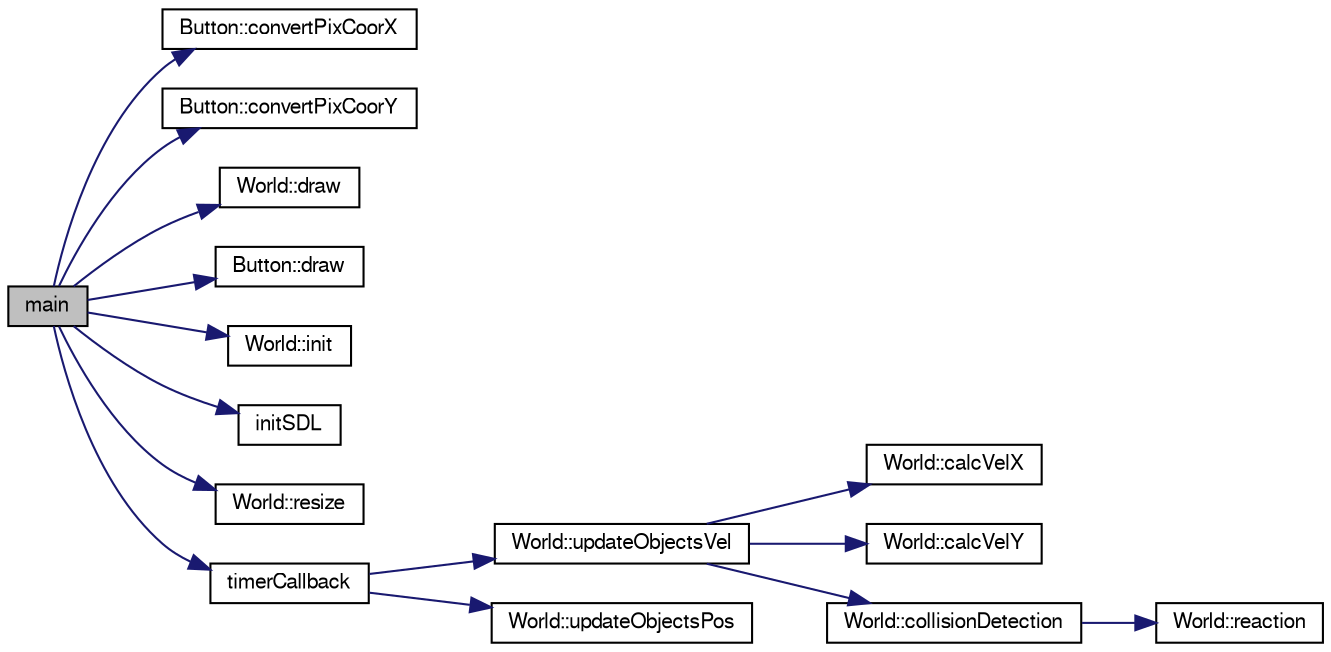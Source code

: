 digraph "main"
{
  edge [fontname="FreeSans",fontsize="10",labelfontname="FreeSans",labelfontsize="10"];
  node [fontname="FreeSans",fontsize="10",shape=record];
  rankdir="LR";
  Node1 [label="main",height=0.2,width=0.4,color="black", fillcolor="grey75", style="filled", fontcolor="black"];
  Node1 -> Node2 [color="midnightblue",fontsize="10",style="solid",fontname="FreeSans"];
  Node2 [label="Button::convertPixCoorX",height=0.2,width=0.4,color="black", fillcolor="white", style="filled",URL="$class_button.html#adeff805f39ab343c5d1aac78e76d5d1e",tooltip="Button::convertPixCoorX This function converts the pixel coordinates in the X to a -1 ..."];
  Node1 -> Node3 [color="midnightblue",fontsize="10",style="solid",fontname="FreeSans"];
  Node3 [label="Button::convertPixCoorY",height=0.2,width=0.4,color="black", fillcolor="white", style="filled",URL="$class_button.html#a8323050ddc5270eacb08c4d5f13d7ee0",tooltip="Button::convertPixCoorX This function converst the pixel coordinates in the Y to a -1 ..."];
  Node1 -> Node4 [color="midnightblue",fontsize="10",style="solid",fontname="FreeSans"];
  Node4 [label="World::draw",height=0.2,width=0.4,color="black", fillcolor="white", style="filled",URL="$class_world.html#ab51a17ccbb108616daacd0c34973dc8d",tooltip="World::draw Draws the World to the current GL context. "];
  Node1 -> Node5 [color="midnightblue",fontsize="10",style="solid",fontname="FreeSans"];
  Node5 [label="Button::draw",height=0.2,width=0.4,color="black", fillcolor="white", style="filled",URL="$class_button.html#a0380207dc9e4edcd0272207a39c7cdeb",tooltip="Button::draw This function renders the texture for the UI and sets the boundaries for the buttons..."];
  Node1 -> Node6 [color="midnightblue",fontsize="10",style="solid",fontname="FreeSans"];
  Node6 [label="World::init",height=0.2,width=0.4,color="black", fillcolor="white", style="filled",URL="$class_world.html#a0150607a49c2400d5c848159dd02d533",tooltip="World::init initialises the GL World, enabling features that are needed. "];
  Node1 -> Node7 [color="midnightblue",fontsize="10",style="solid",fontname="FreeSans"];
  Node7 [label="initSDL",height=0.2,width=0.4,color="black", fillcolor="white", style="filled",URL="$main_8cpp.html#a9b043e37d70fb76bac0a10f7c0680b82"];
  Node1 -> Node8 [color="midnightblue",fontsize="10",style="solid",fontname="FreeSans"];
  Node8 [label="World::resize",height=0.2,width=0.4,color="black", fillcolor="white", style="filled",URL="$class_world.html#ae5f15f842db66aada56e7d3b14ef04fb",tooltip="World::resize needs to set up the camera paramaters (i.e. projection matrix) and the viewport..."];
  Node1 -> Node9 [color="midnightblue",fontsize="10",style="solid",fontname="FreeSans"];
  Node9 [label="timerCallback",height=0.2,width=0.4,color="black", fillcolor="white", style="filled",URL="$main_8cpp.html#a6e0426437e0957b81f2bd08e1846f011"];
  Node9 -> Node10 [color="midnightblue",fontsize="10",style="solid",fontname="FreeSans"];
  Node10 [label="World::updateObjectsVel",height=0.2,width=0.4,color="black", fillcolor="white", style="filled",URL="$class_world.html#aeb89d588e16da0eb2ca6a22cda79e234",tooltip="World::updateObjectsVel This calls all of the velocity changing functions and handles the timer..."];
  Node10 -> Node11 [color="midnightblue",fontsize="10",style="solid",fontname="FreeSans"];
  Node11 [label="World::calcVelX",height=0.2,width=0.4,color="black", fillcolor="white", style="filled",URL="$class_world.html#a15c8ca55c7382acd728b97a42da1634b",tooltip="World::calcVelX This calculates the X velocity, and keeps it in the x bounds. "];
  Node10 -> Node12 [color="midnightblue",fontsize="10",style="solid",fontname="FreeSans"];
  Node12 [label="World::calcVelY",height=0.2,width=0.4,color="black", fillcolor="white", style="filled",URL="$class_world.html#acd055efb15d8312f0efc0c299f2aa800",tooltip="World::calcVelY This calculates the Y velocity, and keeps it in the y bounds (with room for buttons a..."];
  Node10 -> Node13 [color="midnightblue",fontsize="10",style="solid",fontname="FreeSans"];
  Node13 [label="World::collisionDetection",height=0.2,width=0.4,color="black", fillcolor="white", style="filled",URL="$class_world.html#ab489f97a29330f8343b45c69c73b96b0",tooltip="World::collisionDetection Detects whether two objects are colliding, then calls the reaction if they ..."];
  Node13 -> Node14 [color="midnightblue",fontsize="10",style="solid",fontname="FreeSans"];
  Node14 [label="World::reaction",height=0.2,width=0.4,color="black", fillcolor="white", style="filled",URL="$class_world.html#aaa454be8e22ab328410f06bd3eb8a834",tooltip="Wolrd::reaction This applies the reaction forces to the shapes. "];
  Node9 -> Node15 [color="midnightblue",fontsize="10",style="solid",fontname="FreeSans"];
  Node15 [label="World::updateObjectsPos",height=0.2,width=0.4,color="black", fillcolor="white", style="filled",URL="$class_world.html#a1e17d822a73554635a868a99f756113b",tooltip="World::updateObjectsPos This updates the position of the objects once the velocities have been update..."];
}
